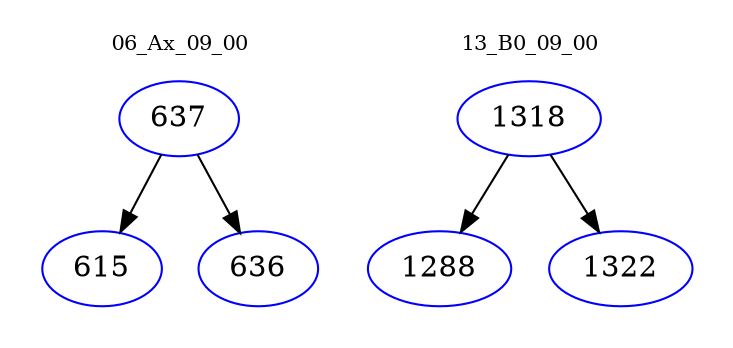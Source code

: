 digraph{
subgraph cluster_0 {
color = white
label = "06_Ax_09_00";
fontsize=10;
T0_637 [label="637", color="blue"]
T0_637 -> T0_615 [color="black"]
T0_615 [label="615", color="blue"]
T0_637 -> T0_636 [color="black"]
T0_636 [label="636", color="blue"]
}
subgraph cluster_1 {
color = white
label = "13_B0_09_00";
fontsize=10;
T1_1318 [label="1318", color="blue"]
T1_1318 -> T1_1288 [color="black"]
T1_1288 [label="1288", color="blue"]
T1_1318 -> T1_1322 [color="black"]
T1_1322 [label="1322", color="blue"]
}
}
